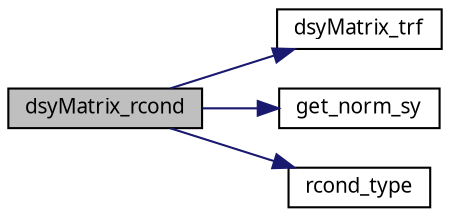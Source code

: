 digraph G
{
  edge [fontname="FreeSans.ttf",fontsize=10,labelfontname="FreeSans.ttf",labelfontsize=10];
  node [fontname="FreeSans.ttf",fontsize=10,shape=record];
  rankdir=LR;
  Node1 [label="dsyMatrix_rcond",height=0.2,width=0.4,color="black", fillcolor="grey75", style="filled" fontcolor="black"];
  Node1 -> Node2 [color="midnightblue",fontsize=10,style="solid",fontname="FreeSans.ttf"];
  Node2 [label="dsyMatrix_trf",height=0.2,width=0.4,color="black", fillcolor="white", style="filled",URL="$dsyMatrix_8c.html#e436ba23f7410148775ce808f08d1210"];
  Node1 -> Node3 [color="midnightblue",fontsize=10,style="solid",fontname="FreeSans.ttf"];
  Node3 [label="get_norm_sy",height=0.2,width=0.4,color="black", fillcolor="white", style="filled",URL="$dpoMatrix_8h.html#886569af93c91d1856c961323c5d6bce"];
  Node1 -> Node4 [color="midnightblue",fontsize=10,style="solid",fontname="FreeSans.ttf"];
  Node4 [label="rcond_type",height=0.2,width=0.4,color="black", fillcolor="white", style="filled",URL="$Mutils_8c.html#dd88135be7a933f50eb4edb769355172"];
}
